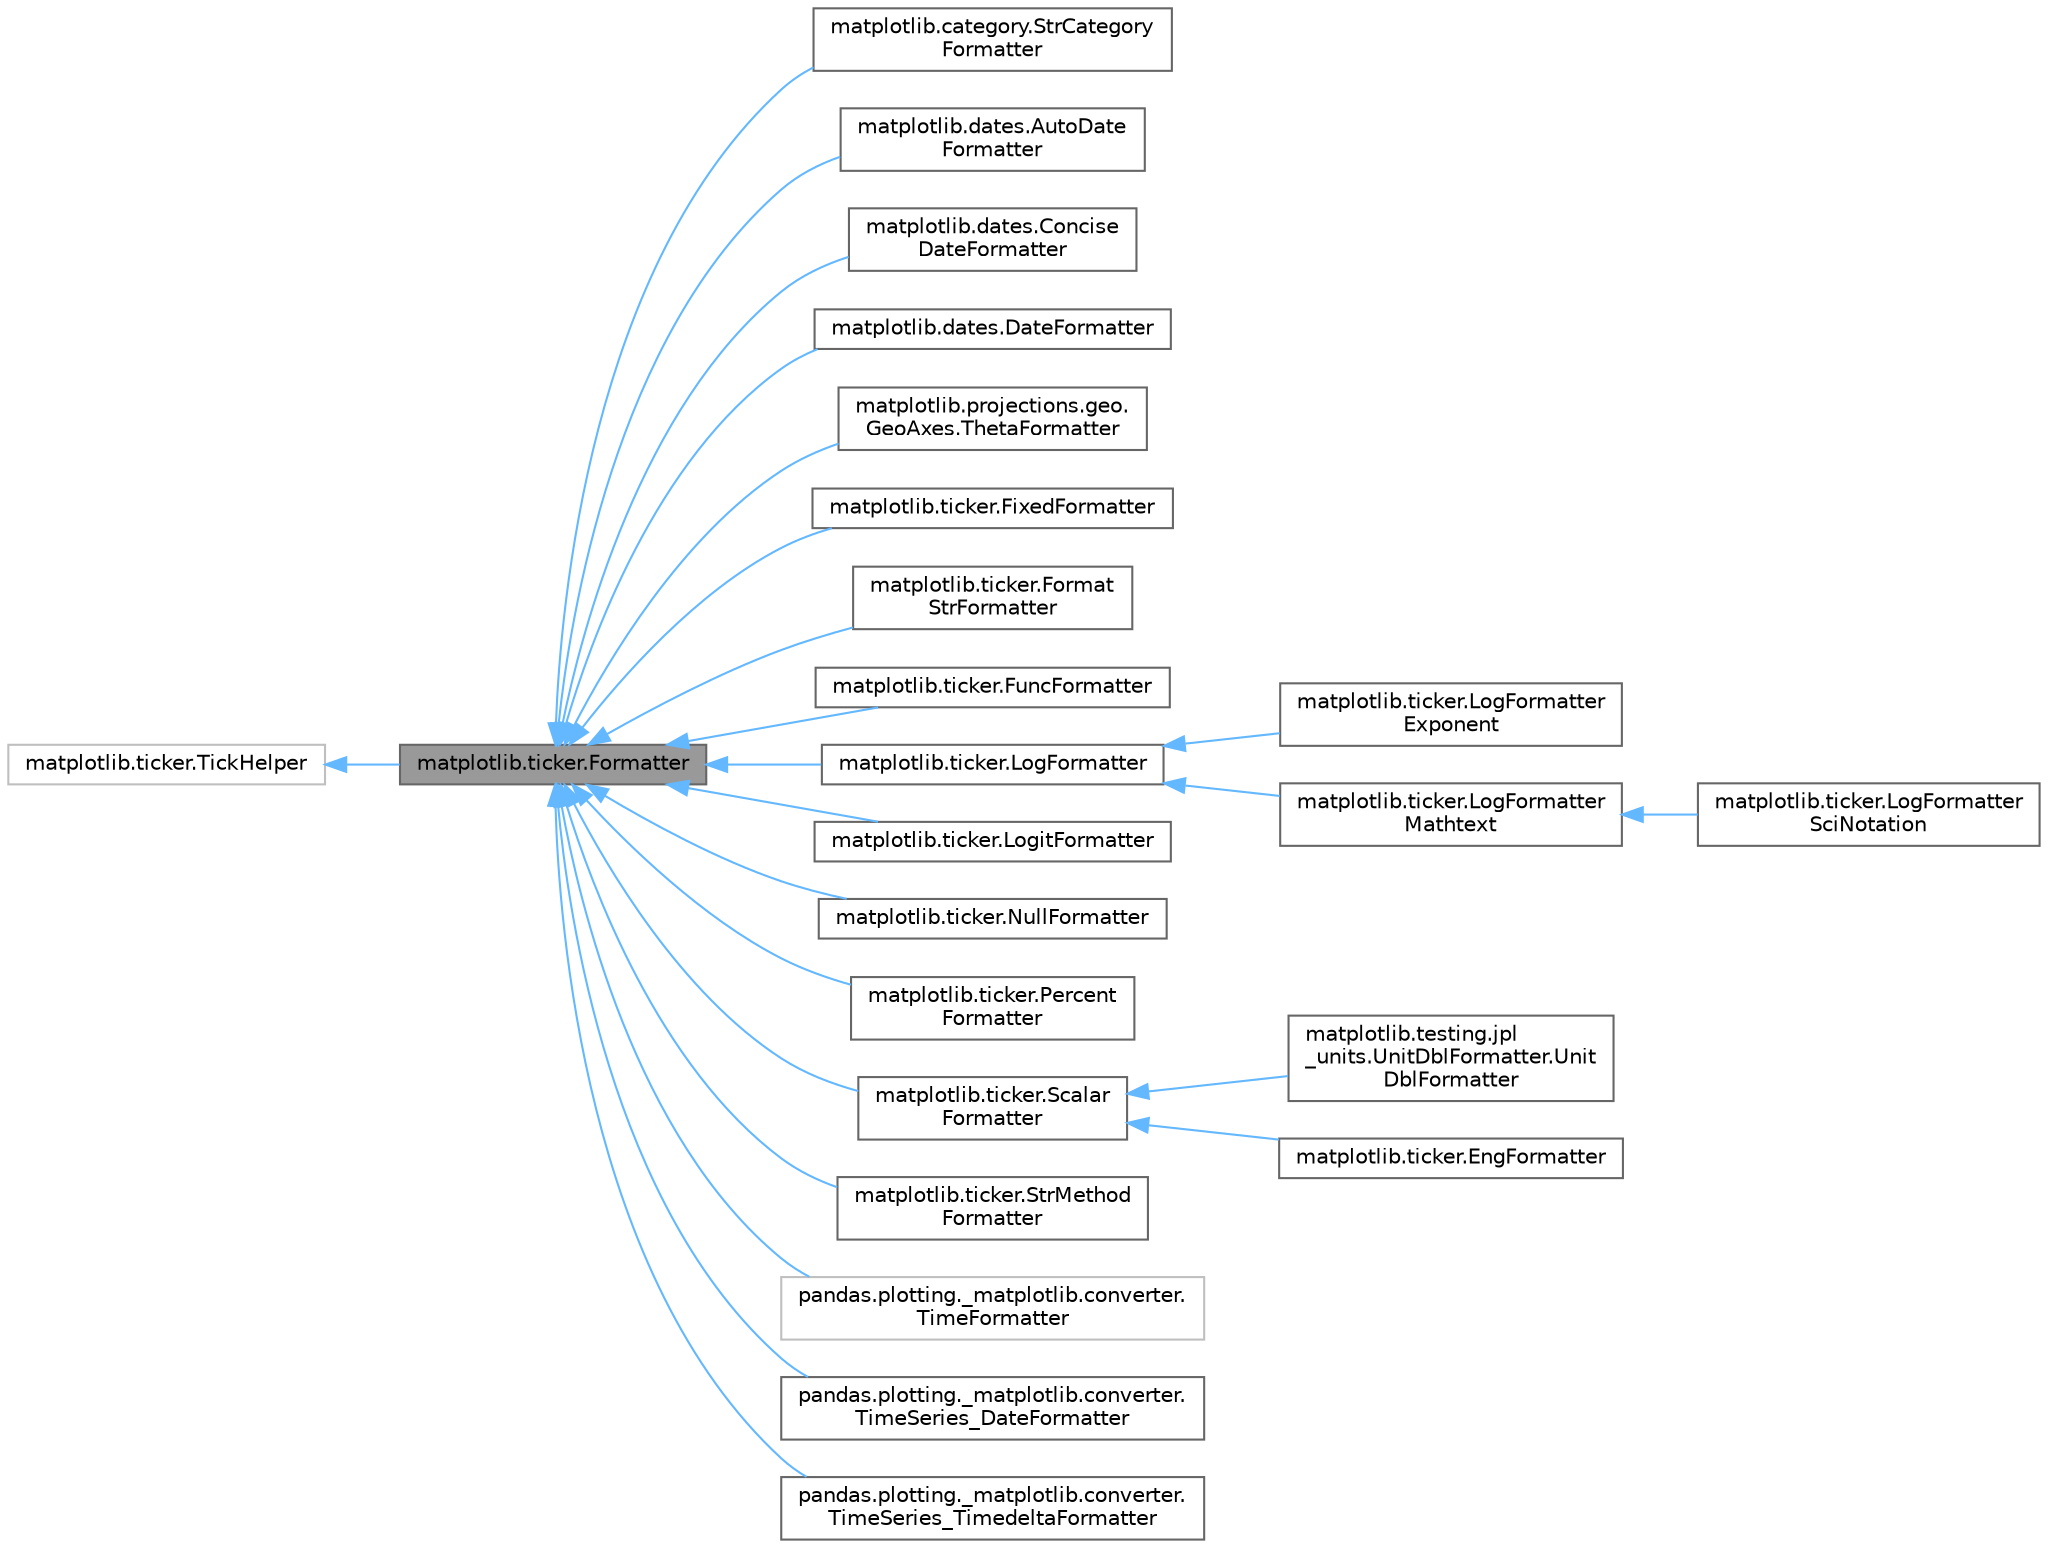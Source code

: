 digraph "matplotlib.ticker.Formatter"
{
 // LATEX_PDF_SIZE
  bgcolor="transparent";
  edge [fontname=Helvetica,fontsize=10,labelfontname=Helvetica,labelfontsize=10];
  node [fontname=Helvetica,fontsize=10,shape=box,height=0.2,width=0.4];
  rankdir="LR";
  Node1 [id="Node000001",label="matplotlib.ticker.Formatter",height=0.2,width=0.4,color="gray40", fillcolor="grey60", style="filled", fontcolor="black",tooltip=" "];
  Node2 -> Node1 [id="edge1_Node000001_Node000002",dir="back",color="steelblue1",style="solid",tooltip=" "];
  Node2 [id="Node000002",label="matplotlib.ticker.TickHelper",height=0.2,width=0.4,color="grey75", fillcolor="white", style="filled",URL="$d3/d57/classmatplotlib_1_1ticker_1_1TickHelper.html",tooltip=" "];
  Node1 -> Node3 [id="edge2_Node000001_Node000003",dir="back",color="steelblue1",style="solid",tooltip=" "];
  Node3 [id="Node000003",label="matplotlib.category.StrCategory\lFormatter",height=0.2,width=0.4,color="gray40", fillcolor="white", style="filled",URL="$d8/d26/classmatplotlib_1_1category_1_1StrCategoryFormatter.html",tooltip=" "];
  Node1 -> Node4 [id="edge3_Node000001_Node000004",dir="back",color="steelblue1",style="solid",tooltip=" "];
  Node4 [id="Node000004",label="matplotlib.dates.AutoDate\lFormatter",height=0.2,width=0.4,color="gray40", fillcolor="white", style="filled",URL="$d9/de4/classmatplotlib_1_1dates_1_1AutoDateFormatter.html",tooltip=" "];
  Node1 -> Node5 [id="edge4_Node000001_Node000005",dir="back",color="steelblue1",style="solid",tooltip=" "];
  Node5 [id="Node000005",label="matplotlib.dates.Concise\lDateFormatter",height=0.2,width=0.4,color="gray40", fillcolor="white", style="filled",URL="$d3/d4d/classmatplotlib_1_1dates_1_1ConciseDateFormatter.html",tooltip=" "];
  Node1 -> Node6 [id="edge5_Node000001_Node000006",dir="back",color="steelblue1",style="solid",tooltip=" "];
  Node6 [id="Node000006",label="matplotlib.dates.DateFormatter",height=0.2,width=0.4,color="gray40", fillcolor="white", style="filled",URL="$d8/d2c/classmatplotlib_1_1dates_1_1DateFormatter.html",tooltip="date tick locators and formatters ###"];
  Node1 -> Node7 [id="edge6_Node000001_Node000007",dir="back",color="steelblue1",style="solid",tooltip=" "];
  Node7 [id="Node000007",label="matplotlib.projections.geo.\lGeoAxes.ThetaFormatter",height=0.2,width=0.4,color="gray40", fillcolor="white", style="filled",URL="$d3/de1/classmatplotlib_1_1projections_1_1geo_1_1GeoAxes_1_1ThetaFormatter.html",tooltip=" "];
  Node1 -> Node8 [id="edge7_Node000001_Node000008",dir="back",color="steelblue1",style="solid",tooltip=" "];
  Node8 [id="Node000008",label="matplotlib.ticker.FixedFormatter",height=0.2,width=0.4,color="gray40", fillcolor="white", style="filled",URL="$da/dbd/classmatplotlib_1_1ticker_1_1FixedFormatter.html",tooltip=" "];
  Node1 -> Node9 [id="edge8_Node000001_Node000009",dir="back",color="steelblue1",style="solid",tooltip=" "];
  Node9 [id="Node000009",label="matplotlib.ticker.Format\lStrFormatter",height=0.2,width=0.4,color="gray40", fillcolor="white", style="filled",URL="$dc/de9/classmatplotlib_1_1ticker_1_1FormatStrFormatter.html",tooltip=" "];
  Node1 -> Node10 [id="edge9_Node000001_Node000010",dir="back",color="steelblue1",style="solid",tooltip=" "];
  Node10 [id="Node000010",label="matplotlib.ticker.FuncFormatter",height=0.2,width=0.4,color="gray40", fillcolor="white", style="filled",URL="$da/d49/classmatplotlib_1_1ticker_1_1FuncFormatter.html",tooltip=" "];
  Node1 -> Node11 [id="edge10_Node000001_Node000011",dir="back",color="steelblue1",style="solid",tooltip=" "];
  Node11 [id="Node000011",label="matplotlib.ticker.LogFormatter",height=0.2,width=0.4,color="gray40", fillcolor="white", style="filled",URL="$dc/d45/classmatplotlib_1_1ticker_1_1LogFormatter.html",tooltip=" "];
  Node11 -> Node12 [id="edge11_Node000011_Node000012",dir="back",color="steelblue1",style="solid",tooltip=" "];
  Node12 [id="Node000012",label="matplotlib.ticker.LogFormatter\lExponent",height=0.2,width=0.4,color="gray40", fillcolor="white", style="filled",URL="$d6/d85/classmatplotlib_1_1ticker_1_1LogFormatterExponent.html",tooltip=" "];
  Node11 -> Node13 [id="edge12_Node000011_Node000013",dir="back",color="steelblue1",style="solid",tooltip=" "];
  Node13 [id="Node000013",label="matplotlib.ticker.LogFormatter\lMathtext",height=0.2,width=0.4,color="gray40", fillcolor="white", style="filled",URL="$d0/d4b/classmatplotlib_1_1ticker_1_1LogFormatterMathtext.html",tooltip=" "];
  Node13 -> Node14 [id="edge13_Node000013_Node000014",dir="back",color="steelblue1",style="solid",tooltip=" "];
  Node14 [id="Node000014",label="matplotlib.ticker.LogFormatter\lSciNotation",height=0.2,width=0.4,color="gray40", fillcolor="white", style="filled",URL="$d1/dc9/classmatplotlib_1_1ticker_1_1LogFormatterSciNotation.html",tooltip=" "];
  Node1 -> Node15 [id="edge14_Node000001_Node000015",dir="back",color="steelblue1",style="solid",tooltip=" "];
  Node15 [id="Node000015",label="matplotlib.ticker.LogitFormatter",height=0.2,width=0.4,color="gray40", fillcolor="white", style="filled",URL="$d9/d36/classmatplotlib_1_1ticker_1_1LogitFormatter.html",tooltip=" "];
  Node1 -> Node16 [id="edge15_Node000001_Node000016",dir="back",color="steelblue1",style="solid",tooltip=" "];
  Node16 [id="Node000016",label="matplotlib.ticker.NullFormatter",height=0.2,width=0.4,color="gray40", fillcolor="white", style="filled",URL="$d3/dd2/classmatplotlib_1_1ticker_1_1NullFormatter.html",tooltip=" "];
  Node1 -> Node17 [id="edge16_Node000001_Node000017",dir="back",color="steelblue1",style="solid",tooltip=" "];
  Node17 [id="Node000017",label="matplotlib.ticker.Percent\lFormatter",height=0.2,width=0.4,color="gray40", fillcolor="white", style="filled",URL="$de/dee/classmatplotlib_1_1ticker_1_1PercentFormatter.html",tooltip=" "];
  Node1 -> Node18 [id="edge17_Node000001_Node000018",dir="back",color="steelblue1",style="solid",tooltip=" "];
  Node18 [id="Node000018",label="matplotlib.ticker.Scalar\lFormatter",height=0.2,width=0.4,color="gray40", fillcolor="white", style="filled",URL="$d1/d20/classmatplotlib_1_1ticker_1_1ScalarFormatter.html",tooltip=" "];
  Node18 -> Node19 [id="edge18_Node000018_Node000019",dir="back",color="steelblue1",style="solid",tooltip=" "];
  Node19 [id="Node000019",label="matplotlib.testing.jpl\l_units.UnitDblFormatter.Unit\lDblFormatter",height=0.2,width=0.4,color="gray40", fillcolor="white", style="filled",URL="$da/d00/classmatplotlib_1_1testing_1_1jpl__units_1_1UnitDblFormatter_1_1UnitDblFormatter.html",tooltip=" "];
  Node18 -> Node20 [id="edge19_Node000018_Node000020",dir="back",color="steelblue1",style="solid",tooltip=" "];
  Node20 [id="Node000020",label="matplotlib.ticker.EngFormatter",height=0.2,width=0.4,color="gray40", fillcolor="white", style="filled",URL="$d6/dc7/classmatplotlib_1_1ticker_1_1EngFormatter.html",tooltip=" "];
  Node1 -> Node21 [id="edge20_Node000001_Node000021",dir="back",color="steelblue1",style="solid",tooltip=" "];
  Node21 [id="Node000021",label="matplotlib.ticker.StrMethod\lFormatter",height=0.2,width=0.4,color="gray40", fillcolor="white", style="filled",URL="$d3/d84/classmatplotlib_1_1ticker_1_1StrMethodFormatter.html",tooltip=" "];
  Node1 -> Node22 [id="edge21_Node000001_Node000022",dir="back",color="steelblue1",style="solid",tooltip=" "];
  Node22 [id="Node000022",label="pandas.plotting._matplotlib.converter.\lTimeFormatter",height=0.2,width=0.4,color="grey75", fillcolor="white", style="filled",URL="$d0/d1b/classpandas_1_1plotting_1_1__matplotlib_1_1converter_1_1TimeFormatter.html",tooltip=" "];
  Node1 -> Node23 [id="edge22_Node000001_Node000023",dir="back",color="steelblue1",style="solid",tooltip=" "];
  Node23 [id="Node000023",label="pandas.plotting._matplotlib.converter.\lTimeSeries_DateFormatter",height=0.2,width=0.4,color="gray40", fillcolor="white", style="filled",URL="$dd/d0d/classpandas_1_1plotting_1_1__matplotlib_1_1converter_1_1TimeSeries__DateFormatter.html",tooltip=" "];
  Node1 -> Node24 [id="edge23_Node000001_Node000024",dir="back",color="steelblue1",style="solid",tooltip=" "];
  Node24 [id="Node000024",label="pandas.plotting._matplotlib.converter.\lTimeSeries_TimedeltaFormatter",height=0.2,width=0.4,color="gray40", fillcolor="white", style="filled",URL="$d6/ded/classpandas_1_1plotting_1_1__matplotlib_1_1converter_1_1TimeSeries__TimedeltaFormatter.html",tooltip=" "];
}

